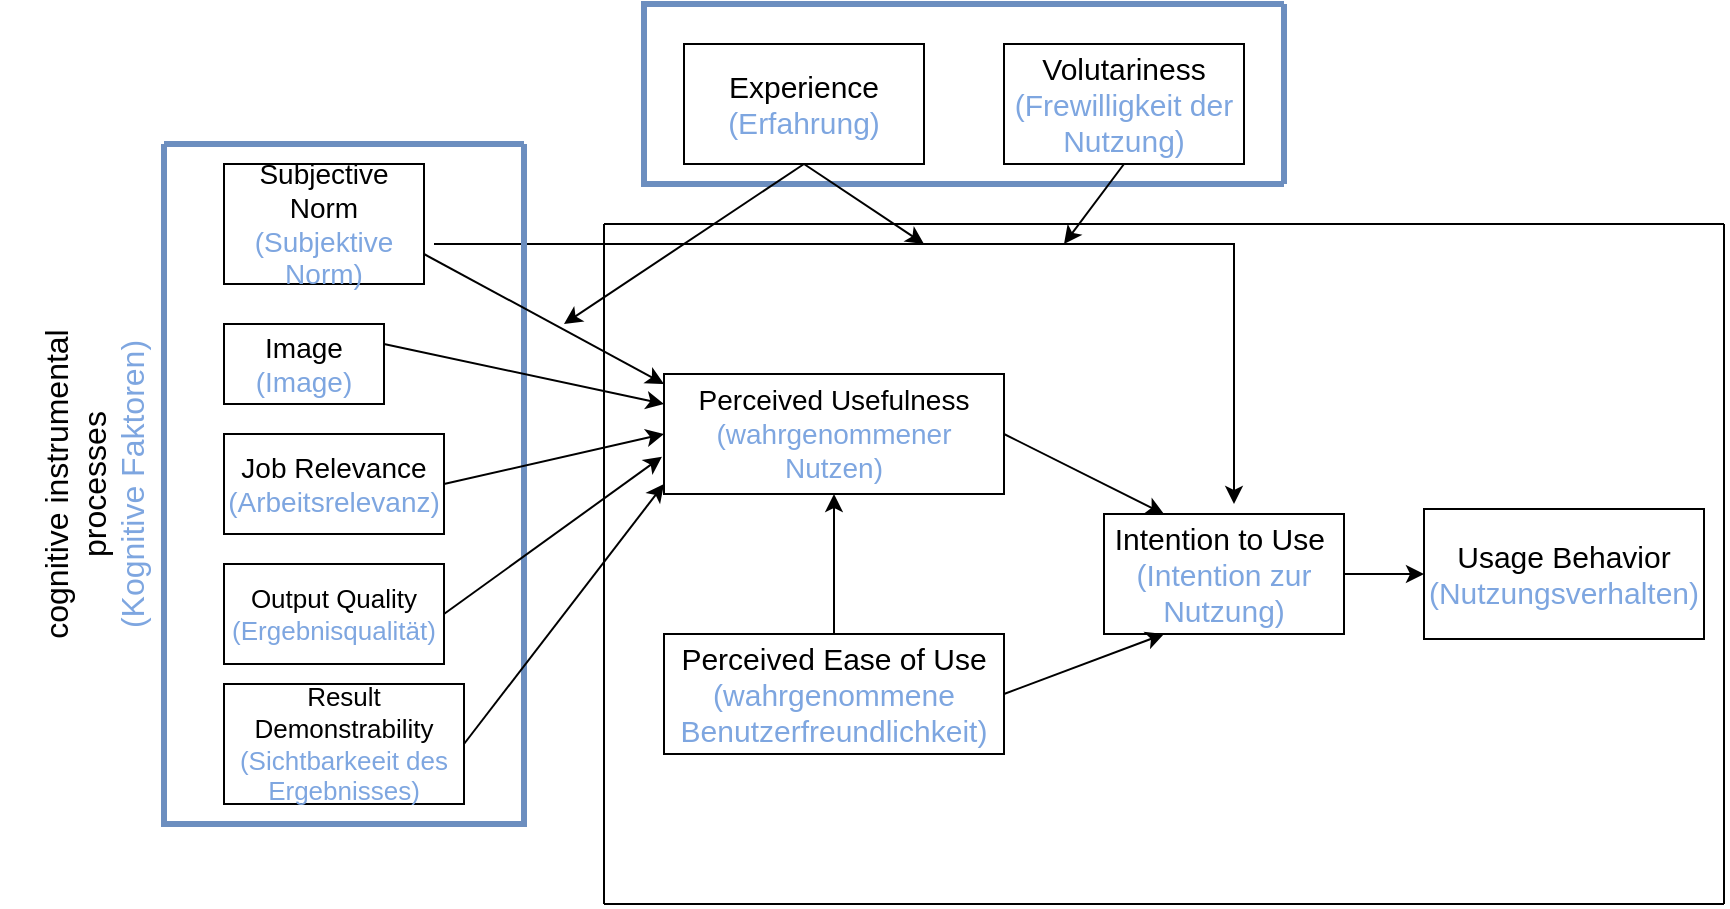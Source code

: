 <mxfile version="26.0.3">
  <diagram name="Seite-1" id="PPa_s9wPXj0M3EQ-aR-X">
    <mxGraphModel dx="982" dy="590" grid="1" gridSize="10" guides="1" tooltips="1" connect="1" arrows="1" fold="1" page="1" pageScale="1" pageWidth="2339" pageHeight="3300" math="0" shadow="0">
      <root>
        <mxCell id="0" />
        <mxCell id="1" parent="0" />
        <mxCell id="Y04keu7PvzAEaYyiW48K-1" value="&lt;div&gt;&lt;font style=&quot;font-size: 14px;&quot;&gt;Perceived Usefulness&lt;/font&gt;&lt;/div&gt;&lt;div&gt;&lt;font style=&quot;font-size: 14px;&quot; color=&quot;#7ea6e0&quot;&gt;(wahrgenommener Nutzen)&lt;/font&gt;&lt;/div&gt;" style="rounded=0;whiteSpace=wrap;html=1;" vertex="1" parent="1">
          <mxGeometry x="530" y="295" width="170" height="60" as="geometry" />
        </mxCell>
        <mxCell id="Y04keu7PvzAEaYyiW48K-2" style="edgeStyle=orthogonalEdgeStyle;rounded=0;orthogonalLoop=1;jettySize=auto;html=1;entryX=0.5;entryY=1;entryDx=0;entryDy=0;" edge="1" parent="1" source="Y04keu7PvzAEaYyiW48K-3" target="Y04keu7PvzAEaYyiW48K-1">
          <mxGeometry relative="1" as="geometry" />
        </mxCell>
        <mxCell id="Y04keu7PvzAEaYyiW48K-3" value="&lt;div&gt;&lt;font style=&quot;font-size: 15px;&quot;&gt;Perceived Ease of Use&lt;/font&gt;&lt;/div&gt;&lt;font style=&quot;font-size: 15px;&quot; color=&quot;#7ea6e0&quot;&gt;&lt;/font&gt;&lt;div&gt;&lt;span style=&quot;caret-color: rgb(126, 166, 224); color: rgb(126, 166, 224);&quot;&gt;&lt;font style=&quot;font-size: 15px;&quot;&gt;(wahrgenommene Benutzerfreundlichkeit)&lt;/font&gt;&lt;/span&gt;&lt;br&gt;&lt;/div&gt;" style="rounded=0;whiteSpace=wrap;html=1;" vertex="1" parent="1">
          <mxGeometry x="530" y="425" width="170" height="60" as="geometry" />
        </mxCell>
        <mxCell id="Y04keu7PvzAEaYyiW48K-4" style="edgeStyle=orthogonalEdgeStyle;rounded=0;orthogonalLoop=1;jettySize=auto;html=1;entryX=0;entryY=0.5;entryDx=0;entryDy=0;" edge="1" parent="1" source="Y04keu7PvzAEaYyiW48K-5" target="Y04keu7PvzAEaYyiW48K-6">
          <mxGeometry relative="1" as="geometry" />
        </mxCell>
        <mxCell id="Y04keu7PvzAEaYyiW48K-5" value="&lt;div&gt;&lt;font style=&quot;font-size: 15px;&quot;&gt;Intention to Use&amp;nbsp;&lt;/font&gt;&lt;/div&gt;&lt;div&gt;&lt;span style=&quot;color: rgb(126, 166, 224);&quot;&gt;&lt;font style=&quot;font-size: 15px;&quot;&gt;(Intention zur Nutzung)&lt;/font&gt;&lt;/span&gt;&lt;br&gt;&lt;/div&gt;" style="rounded=0;whiteSpace=wrap;html=1;" vertex="1" parent="1">
          <mxGeometry x="750" y="365" width="120" height="60" as="geometry" />
        </mxCell>
        <mxCell id="Y04keu7PvzAEaYyiW48K-6" value="&lt;div&gt;&lt;font style=&quot;font-size: 15px;&quot;&gt;Usage Behavior&lt;/font&gt;&lt;/div&gt;&lt;div&gt;&lt;span style=&quot;color: rgb(126, 166, 224);&quot;&gt;&lt;font style=&quot;font-size: 15px;&quot;&gt;(Nutzungsverhalten)&lt;/font&gt;&lt;/span&gt;&lt;br&gt;&lt;/div&gt;" style="rounded=0;whiteSpace=wrap;html=1;" vertex="1" parent="1">
          <mxGeometry x="910" y="362.5" width="140" height="65" as="geometry" />
        </mxCell>
        <mxCell id="Y04keu7PvzAEaYyiW48K-7" value="" style="endArrow=classic;html=1;rounded=0;exitX=1;exitY=0.5;exitDx=0;exitDy=0;entryX=0.25;entryY=0;entryDx=0;entryDy=0;" edge="1" parent="1" source="Y04keu7PvzAEaYyiW48K-1" target="Y04keu7PvzAEaYyiW48K-5">
          <mxGeometry width="50" height="50" relative="1" as="geometry">
            <mxPoint x="450" y="375" as="sourcePoint" />
            <mxPoint x="540" y="335" as="targetPoint" />
          </mxGeometry>
        </mxCell>
        <mxCell id="Y04keu7PvzAEaYyiW48K-8" value="" style="endArrow=classic;html=1;rounded=0;exitX=1;exitY=0.5;exitDx=0;exitDy=0;entryX=0.25;entryY=1;entryDx=0;entryDy=0;" edge="1" parent="1" source="Y04keu7PvzAEaYyiW48K-3" target="Y04keu7PvzAEaYyiW48K-5">
          <mxGeometry width="50" height="50" relative="1" as="geometry">
            <mxPoint x="700" y="455" as="sourcePoint" />
            <mxPoint x="810" y="495" as="targetPoint" />
          </mxGeometry>
        </mxCell>
        <mxCell id="Y04keu7PvzAEaYyiW48K-9" value="" style="endArrow=none;html=1;rounded=0;" edge="1" parent="1">
          <mxGeometry width="50" height="50" relative="1" as="geometry">
            <mxPoint x="500" y="560" as="sourcePoint" />
            <mxPoint x="500" y="220" as="targetPoint" />
          </mxGeometry>
        </mxCell>
        <mxCell id="Y04keu7PvzAEaYyiW48K-10" value="" style="endArrow=none;html=1;rounded=0;" edge="1" parent="1">
          <mxGeometry width="50" height="50" relative="1" as="geometry">
            <mxPoint x="1060" y="560" as="sourcePoint" />
            <mxPoint x="1060" y="220" as="targetPoint" />
          </mxGeometry>
        </mxCell>
        <mxCell id="Y04keu7PvzAEaYyiW48K-11" value="" style="endArrow=none;html=1;rounded=0;" edge="1" parent="1">
          <mxGeometry width="50" height="50" relative="1" as="geometry">
            <mxPoint x="500" y="220" as="sourcePoint" />
            <mxPoint x="1060" y="220" as="targetPoint" />
          </mxGeometry>
        </mxCell>
        <mxCell id="Y04keu7PvzAEaYyiW48K-12" value="" style="endArrow=none;html=1;rounded=0;" edge="1" parent="1">
          <mxGeometry width="50" height="50" relative="1" as="geometry">
            <mxPoint x="1060" y="560" as="sourcePoint" />
            <mxPoint x="500" y="560" as="targetPoint" />
          </mxGeometry>
        </mxCell>
        <mxCell id="Y04keu7PvzAEaYyiW48K-13" style="edgeStyle=orthogonalEdgeStyle;rounded=0;orthogonalLoop=1;jettySize=auto;html=1;" edge="1" parent="1">
          <mxGeometry relative="1" as="geometry">
            <Array as="points">
              <mxPoint x="815" y="230" />
            </Array>
            <mxPoint x="415" y="230" as="sourcePoint" />
            <mxPoint x="815" y="360" as="targetPoint" />
          </mxGeometry>
        </mxCell>
        <mxCell id="Y04keu7PvzAEaYyiW48K-18" value="&lt;div&gt;&lt;font style=&quot;font-size: 15px;&quot;&gt;Experience&lt;/font&gt;&lt;/div&gt;&lt;div&gt;&lt;span style=&quot;color: rgb(126, 166, 224);&quot;&gt;&lt;font style=&quot;font-size: 15px;&quot;&gt;(Erfahrung)&lt;/font&gt;&lt;/span&gt;&lt;br&gt;&lt;/div&gt;" style="rounded=0;whiteSpace=wrap;html=1;" vertex="1" parent="1">
          <mxGeometry x="540" y="130" width="120" height="60" as="geometry" />
        </mxCell>
        <mxCell id="Y04keu7PvzAEaYyiW48K-19" value="&lt;div&gt;&lt;font style=&quot;font-size: 15px;&quot;&gt;Volutariness&lt;br&gt;&lt;/font&gt;&lt;/div&gt;&lt;div&gt;&lt;span style=&quot;color: rgb(126, 166, 224);&quot;&gt;&lt;font style=&quot;font-size: 15px;&quot;&gt;(Frewilligkeit der Nutzung)&lt;/font&gt;&lt;/span&gt;&lt;br&gt;&lt;/div&gt;" style="rounded=0;whiteSpace=wrap;html=1;" vertex="1" parent="1">
          <mxGeometry x="700" y="130" width="120" height="60" as="geometry" />
        </mxCell>
        <mxCell id="Y04keu7PvzAEaYyiW48K-23" value="" style="swimlane;startSize=0;fillColor=#dae8fc;strokeColor=#6C8EBF;strokeWidth=3;" vertex="1" parent="1">
          <mxGeometry x="280" y="180" width="180" height="340" as="geometry" />
        </mxCell>
        <mxCell id="Y04keu7PvzAEaYyiW48K-24" value="&lt;div&gt;&lt;font style=&quot;font-size: 14px;&quot;&gt;Image&lt;/font&gt;&lt;/div&gt;&lt;div&gt;&lt;span style=&quot;color: rgb(126, 166, 224);&quot;&gt;&lt;font style=&quot;font-size: 14px;&quot;&gt;(Image)&lt;/font&gt;&lt;/span&gt;&lt;br&gt;&lt;/div&gt;" style="rounded=0;whiteSpace=wrap;html=1;" vertex="1" parent="Y04keu7PvzAEaYyiW48K-23">
          <mxGeometry x="30" y="90" width="80" height="40" as="geometry" />
        </mxCell>
        <mxCell id="Y04keu7PvzAEaYyiW48K-25" value="&lt;div&gt;&lt;font style=&quot;font-size: 14px;&quot;&gt;Job Relevance&lt;/font&gt;&lt;/div&gt;&lt;div&gt;&lt;span style=&quot;color: rgb(126, 166, 224);&quot;&gt;&lt;font style=&quot;font-size: 14px;&quot;&gt;(Arbeitsrelevanz)&lt;/font&gt;&lt;/span&gt;&lt;br&gt;&lt;/div&gt;" style="rounded=0;whiteSpace=wrap;html=1;" vertex="1" parent="Y04keu7PvzAEaYyiW48K-23">
          <mxGeometry x="30" y="145" width="110" height="50" as="geometry" />
        </mxCell>
        <mxCell id="Y04keu7PvzAEaYyiW48K-26" value="&lt;div&gt;&lt;font style=&quot;font-size: 13px;&quot;&gt;Output Quality&lt;/font&gt;&lt;/div&gt;&lt;div&gt;&lt;span style=&quot;color: rgb(126, 166, 224);&quot;&gt;&lt;font style=&quot;font-size: 13px;&quot;&gt;(Ergebnisqualität)&lt;/font&gt;&lt;/span&gt;&lt;br&gt;&lt;/div&gt;" style="rounded=0;whiteSpace=wrap;html=1;" vertex="1" parent="Y04keu7PvzAEaYyiW48K-23">
          <mxGeometry x="30" y="210" width="110" height="50" as="geometry" />
        </mxCell>
        <mxCell id="Y04keu7PvzAEaYyiW48K-27" value="&lt;div&gt;&lt;font style=&quot;font-size: 13px;&quot;&gt;Result Demonstrability&lt;/font&gt;&lt;/div&gt;&lt;div&gt;&lt;span style=&quot;color: rgb(126, 166, 224);&quot;&gt;&lt;font style=&quot;font-size: 13px;&quot;&gt;(Sichtbarkeeit des Ergebnisses)&lt;/font&gt;&lt;/span&gt;&lt;br&gt;&lt;/div&gt;" style="rounded=0;whiteSpace=wrap;html=1;" vertex="1" parent="Y04keu7PvzAEaYyiW48K-23">
          <mxGeometry x="30" y="270" width="120" height="60" as="geometry" />
        </mxCell>
        <mxCell id="Y04keu7PvzAEaYyiW48K-28" value="&lt;div&gt;&lt;font style=&quot;font-size: 14px;&quot;&gt;Subjective Norm&lt;/font&gt;&lt;/div&gt;&lt;div&gt;&lt;font style=&quot;font-size: 14px;&quot; color=&quot;#7ea6e0&quot;&gt;(Subjektive Norm)&lt;/font&gt;&lt;/div&gt;" style="rounded=0;whiteSpace=wrap;html=1;" vertex="1" parent="Y04keu7PvzAEaYyiW48K-23">
          <mxGeometry x="30" y="10" width="100" height="60" as="geometry" />
        </mxCell>
        <mxCell id="Y04keu7PvzAEaYyiW48K-35" value="" style="swimlane;startSize=0;fillColor=#dae8fc;strokeColor=#6C8EBF;rotation=90;strokeWidth=3;" vertex="1" parent="1">
          <mxGeometry x="635" y="-5" width="90" height="320" as="geometry" />
        </mxCell>
        <mxCell id="Y04keu7PvzAEaYyiW48K-63" value="" style="endArrow=classic;html=1;rounded=0;" edge="1" parent="Y04keu7PvzAEaYyiW48K-35">
          <mxGeometry width="50" height="50" relative="1" as="geometry">
            <mxPoint x="-35" y="195" as="sourcePoint" />
            <mxPoint x="25" y="235" as="targetPoint" />
          </mxGeometry>
        </mxCell>
        <mxCell id="Y04keu7PvzAEaYyiW48K-64" value="" style="endArrow=classic;html=1;rounded=0;exitX=0.5;exitY=1;exitDx=0;exitDy=0;" edge="1" parent="Y04keu7PvzAEaYyiW48K-35" source="Y04keu7PvzAEaYyiW48K-19">
          <mxGeometry width="50" height="50" relative="1" as="geometry">
            <mxPoint x="115" y="225" as="sourcePoint" />
            <mxPoint x="95" y="235" as="targetPoint" />
          </mxGeometry>
        </mxCell>
        <mxCell id="Y04keu7PvzAEaYyiW48K-36" value="&lt;div&gt;&lt;font style=&quot;font-size: 16px;&quot;&gt;cognitive instrumental processes&lt;br&gt;&lt;/font&gt;&lt;/div&gt;&lt;div&gt;&lt;span style=&quot;color: rgb(126, 166, 224);&quot;&gt;&lt;font style=&quot;font-size: 16px;&quot;&gt;(Kognitive Faktoren)&lt;/font&gt;&lt;/span&gt;&lt;/div&gt;" style="text;html=1;align=center;verticalAlign=middle;whiteSpace=wrap;rounded=0;rotation=270;" vertex="1" parent="1">
          <mxGeometry x="140" y="303.75" width="210" height="92.5" as="geometry" />
        </mxCell>
        <mxCell id="Y04keu7PvzAEaYyiW48K-49" value="" style="endArrow=classic;html=1;rounded=0;exitX=1;exitY=0.75;exitDx=0;exitDy=0;entryX=0;entryY=0.083;entryDx=0;entryDy=0;entryPerimeter=0;" edge="1" parent="1" source="Y04keu7PvzAEaYyiW48K-28" target="Y04keu7PvzAEaYyiW48K-1">
          <mxGeometry width="50" height="50" relative="1" as="geometry">
            <mxPoint x="430" y="210" as="sourcePoint" />
            <mxPoint x="480" y="160" as="targetPoint" />
          </mxGeometry>
        </mxCell>
        <mxCell id="Y04keu7PvzAEaYyiW48K-58" value="" style="endArrow=classic;html=1;rounded=0;exitX=1;exitY=0.25;exitDx=0;exitDy=0;entryX=0;entryY=0.25;entryDx=0;entryDy=0;" edge="1" parent="1" source="Y04keu7PvzAEaYyiW48K-24" target="Y04keu7PvzAEaYyiW48K-1">
          <mxGeometry width="50" height="50" relative="1" as="geometry">
            <mxPoint x="600" y="420" as="sourcePoint" />
            <mxPoint x="528" y="315" as="targetPoint" />
          </mxGeometry>
        </mxCell>
        <mxCell id="Y04keu7PvzAEaYyiW48K-59" value="" style="endArrow=classic;html=1;rounded=0;exitX=1;exitY=0.5;exitDx=0;exitDy=0;entryX=0;entryY=0.5;entryDx=0;entryDy=0;" edge="1" parent="1" source="Y04keu7PvzAEaYyiW48K-25" target="Y04keu7PvzAEaYyiW48K-1">
          <mxGeometry width="50" height="50" relative="1" as="geometry">
            <mxPoint x="470" y="370" as="sourcePoint" />
            <mxPoint x="530" y="320" as="targetPoint" />
          </mxGeometry>
        </mxCell>
        <mxCell id="Y04keu7PvzAEaYyiW48K-60" value="" style="endArrow=classic;html=1;rounded=0;exitX=1;exitY=0.5;exitDx=0;exitDy=0;entryX=-0.006;entryY=0.689;entryDx=0;entryDy=0;entryPerimeter=0;" edge="1" parent="1" source="Y04keu7PvzAEaYyiW48K-26" target="Y04keu7PvzAEaYyiW48K-1">
          <mxGeometry width="50" height="50" relative="1" as="geometry">
            <mxPoint x="440" y="430" as="sourcePoint" />
            <mxPoint x="490" y="380" as="targetPoint" />
          </mxGeometry>
        </mxCell>
        <mxCell id="Y04keu7PvzAEaYyiW48K-61" value="" style="endArrow=classic;html=1;rounded=0;exitX=1;exitY=0.5;exitDx=0;exitDy=0;entryX=0;entryY=0.917;entryDx=0;entryDy=0;entryPerimeter=0;" edge="1" parent="1" source="Y04keu7PvzAEaYyiW48K-27" target="Y04keu7PvzAEaYyiW48K-1">
          <mxGeometry width="50" height="50" relative="1" as="geometry">
            <mxPoint x="440" y="490" as="sourcePoint" />
            <mxPoint x="490" y="440" as="targetPoint" />
          </mxGeometry>
        </mxCell>
        <mxCell id="Y04keu7PvzAEaYyiW48K-62" value="" style="endArrow=classic;html=1;rounded=0;exitX=0.5;exitY=1;exitDx=0;exitDy=0;" edge="1" parent="1" source="Y04keu7PvzAEaYyiW48K-18">
          <mxGeometry width="50" height="50" relative="1" as="geometry">
            <mxPoint x="530" y="310" as="sourcePoint" />
            <mxPoint x="480" y="270" as="targetPoint" />
          </mxGeometry>
        </mxCell>
      </root>
    </mxGraphModel>
  </diagram>
</mxfile>
